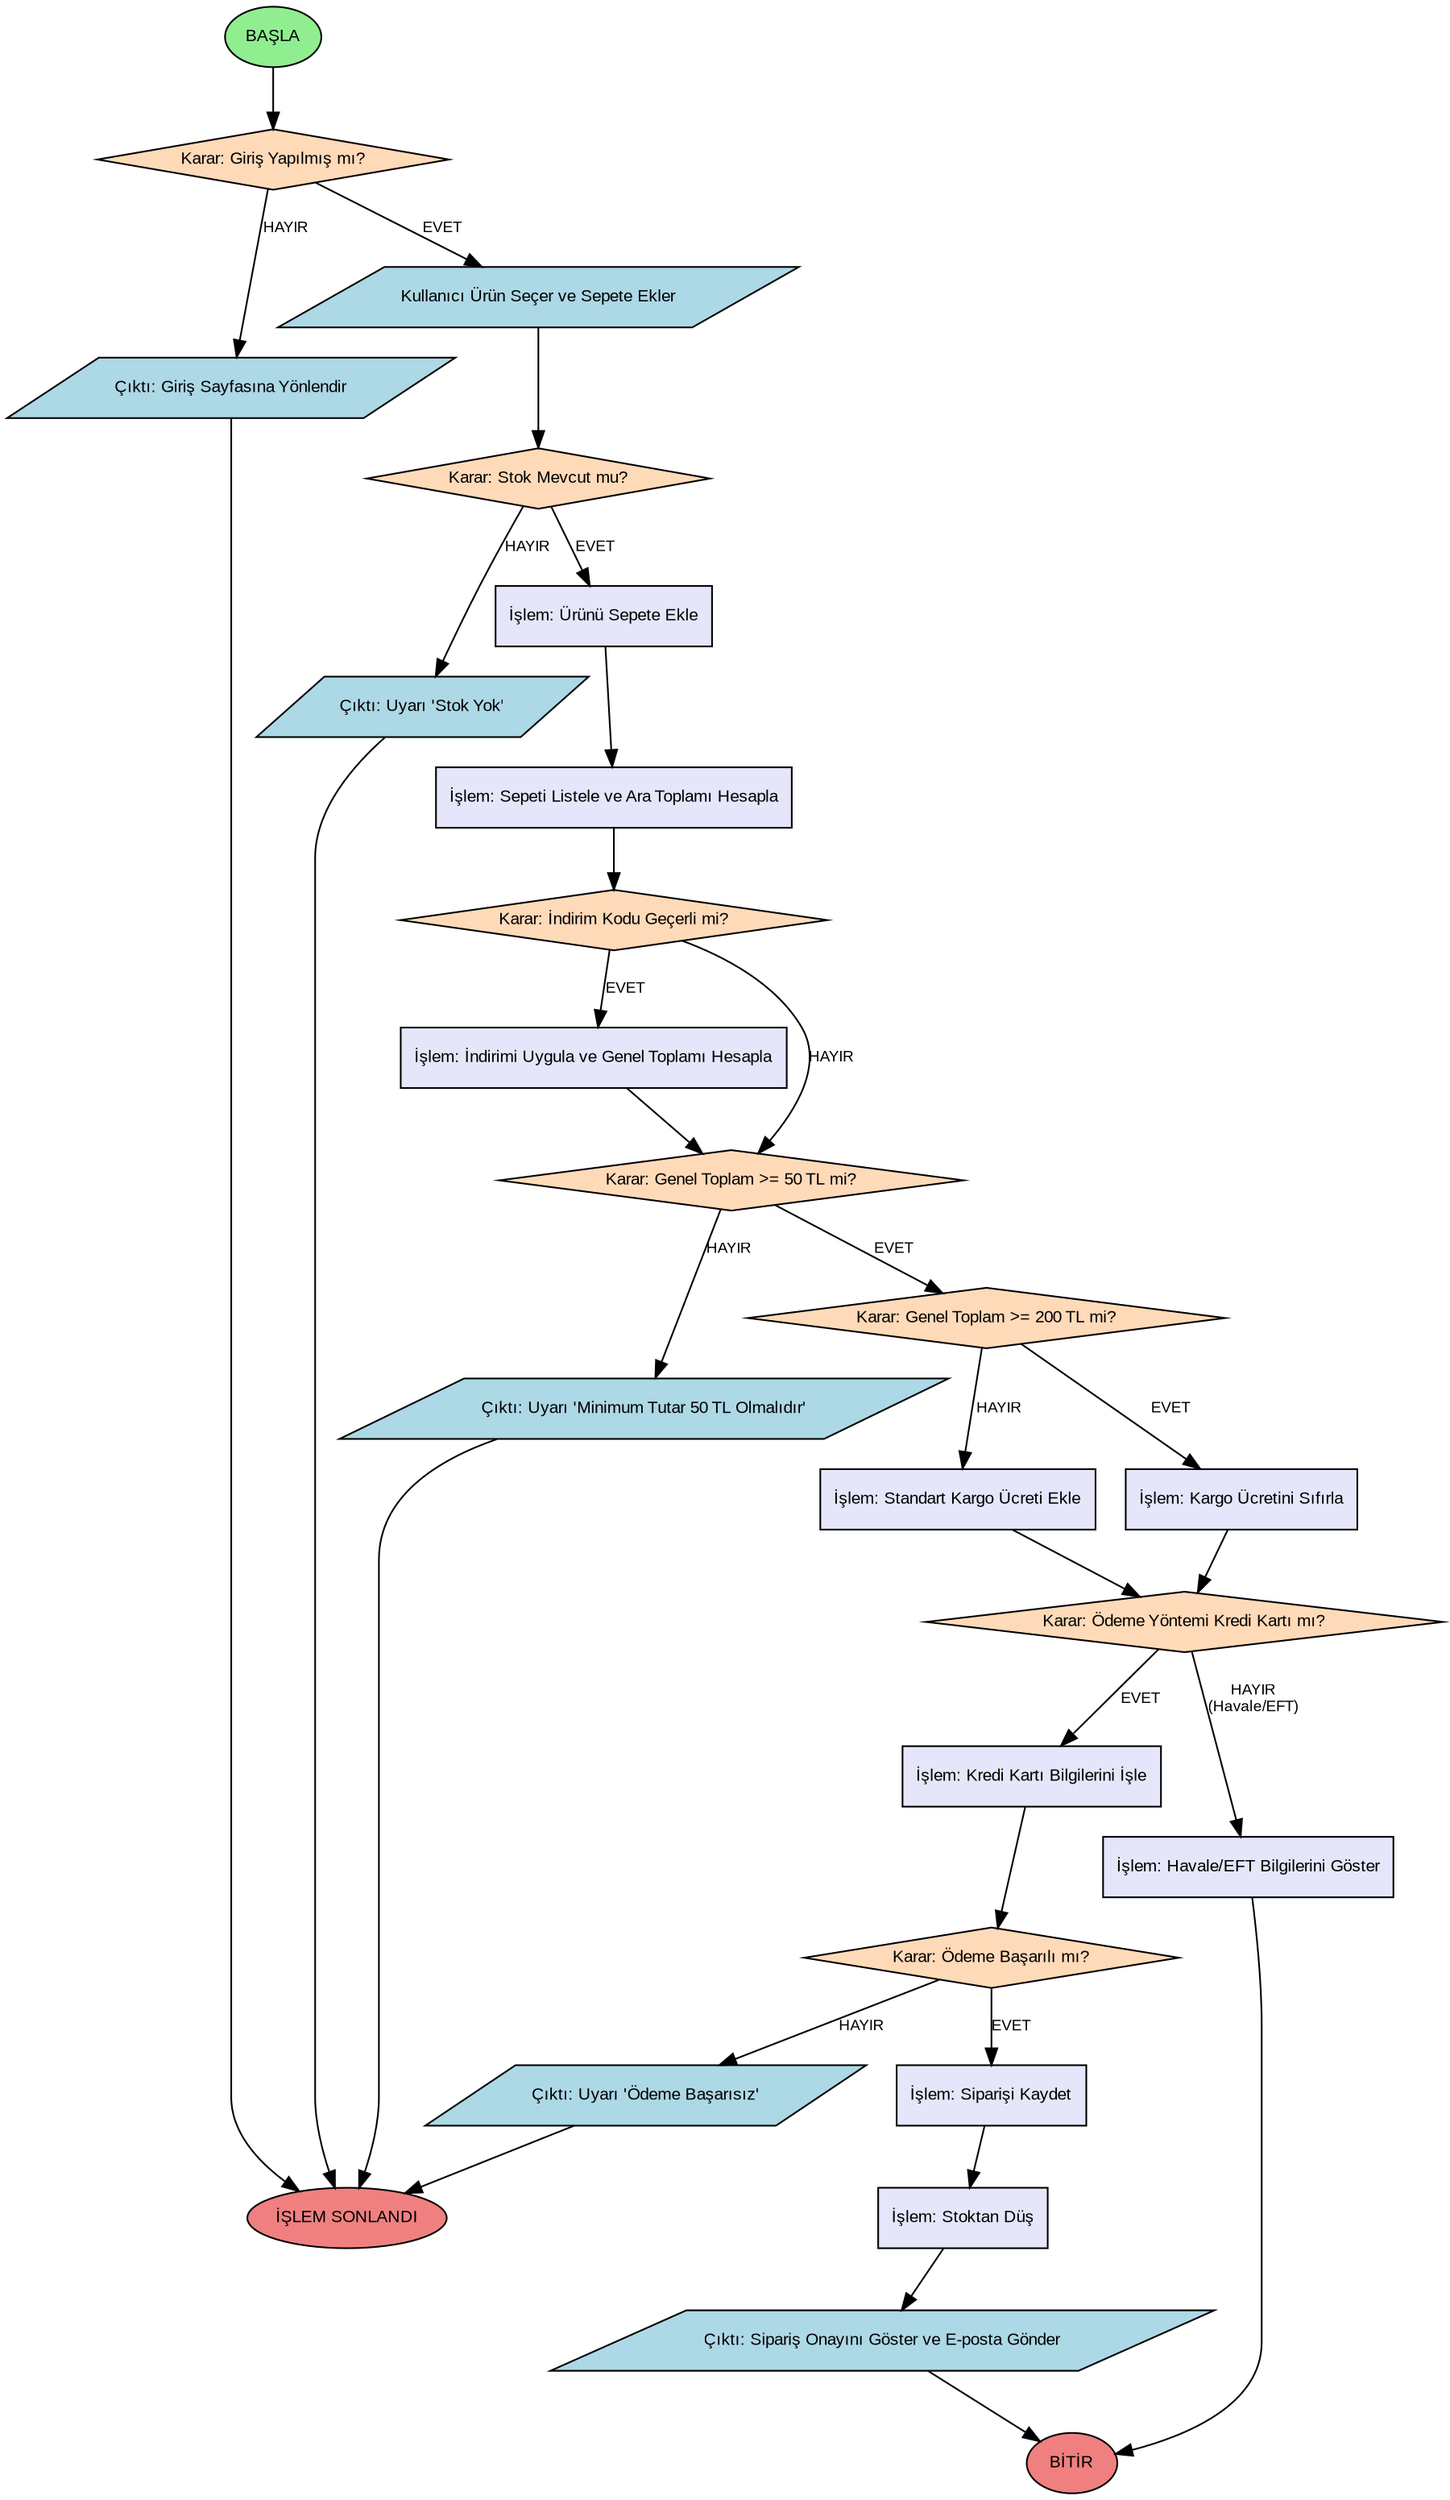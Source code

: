 digraph EcommerceFlow {
    // Grafik ayarları
    rankdir=TB;
    charset="UTF-8";
    graph [fontname="Arial"];
    node [fontname="Arial", fontsize=10];
    edge [fontname="Arial", fontsize=9];

    // Node (Düğüm) Şekilleri Tanımlaması
    // Başla/Bitir: oval
    start_node [shape=oval, style="filled", fillcolor="#90EE90", label="BAŞLA"];
    end_node [shape=oval, style="filled", fillcolor="#F08080", label="BİTİR"];
    end_node_hata [shape=oval, style="filled", fillcolor="#F08080", label="İŞLEM SONLANDI"];
    
    // Girdi/Çıktı: parallelogram
    girdi_urun_secimi [shape=parallelogram, style="filled", fillcolor="#ADD8E6", label="Kullanıcı Ürün Seçer ve Sepete Ekler"];
    cikti_giris_yonlendir [shape=parallelogram, style="filled", fillcolor="#ADD8E6", label="Çıktı: Giriş Sayfasına Yönlendir"];
    cikti_stok_yok [shape=parallelogram, style="filled", fillcolor="#ADD8E6", label="Çıktı: Uyarı 'Stok Yok'"];
    cikti_min_tutar_uyari [shape=parallelogram, style="filled", fillcolor="#ADD8E6", label="Çıktı: Uyarı 'Minimum Tutar 50 TL Olmalıdır'"];
    cikti_odeme_basarisiz [shape=parallelogram, style="filled", fillcolor="#ADD8E6", label="Çıktı: Uyarı 'Ödeme Başarısız'"];
    cikti_siparis_onay [shape=parallelogram, style="filled", fillcolor="#ADD8E6", label="Çıktı: Sipariş Onayını Göster ve E-posta Gönder"];
    
    // İşlem: box
    islem_sepete_ekle [shape=box, style="filled", fillcolor="#E6E6FA", label="İşlem: Ürünü Sepete Ekle"];
    islem_sepet_hesapla [shape=box, style="filled", fillcolor="#E6E6FA", label="İşlem: Sepeti Listele ve Ara Toplamı Hesapla"];
    islem_indirim_uygula [shape=box, style="filled", fillcolor="#E6E6FA", label="İşlem: İndirimi Uygula ve Genel Toplamı Hesapla"];
    islem_kargo_ekle [shape=box, style="filled", fillcolor="#E6E6FA", label="İşlem: Standart Kargo Ücreti Ekle"];
    islem_ucretsiz_kargo [shape=box, style="filled", fillcolor="#E6E6FA", label="İşlem: Kargo Ücretini Sıfırla"];
    islem_odeme_al [shape=box, style="filled", fillcolor="#E6E6FA", label="İşlem: Kredi Kartı Bilgilerini İşle"];
    islem_havale_goster [shape=box, style="filled", fillcolor="#E6E6FA", label="İşlem: Havale/EFT Bilgilerini Göster"];
    islem_siparisi_kaydet [shape=box, style="filled", fillcolor="#E6E6FA", label="İşlem: Siparişi Kaydet"];
    islem_stok_dus [shape=box, style="filled", fillcolor="#E6E6FA", label="İşlem: Stoktan Düş"];

    // Karar: diamond
    karar_giris [shape=diamond, style="filled", fillcolor="#FFDAB9", label="Karar: Giriş Yapılmış mı?"];
    karar_stok [shape=diamond, style="filled", fillcolor="#FFDAB9", label="Karar: Stok Mevcut mu?"];
    karar_indirim [shape=diamond, style="filled", fillcolor="#FFDAB9", label="Karar: İndirim Kodu Geçerli mi?"];
    karar_min_tutar [shape=diamond, style="filled", fillcolor="#FFDAB9", label="Karar: Genel Toplam >= 50 TL mi?"];
    karar_kargo [shape=diamond, style="filled", fillcolor="#FFDAB9", label="Karar: Genel Toplam >= 200 TL mi?"];
    karar_odeme_yontemi [shape=diamond, style="filled", fillcolor="#FFDAB9", label="Karar: Ödeme Yöntemi Kredi Kartı mı?"];
    karar_odeme_basarili [shape=diamond, style="filled", fillcolor="#FFDAB9", label="Karar: Ödeme Başarılı mı?"];


    // Akış Bağlantıları
    start_node -> karar_giris;
    karar_giris -> girdi_urun_secimi [label="EVET"];
    karar_giris -> cikti_giris_yonlendir [label="HAYIR"];
    cikti_giris_yonlendir -> end_node_hata;

    girdi_urun_secimi -> karar_stok;
    karar_stok -> islem_sepete_ekle [label="EVET"];
    karar_stok -> cikti_stok_yok [label="HAYIR"];
    cikti_stok_yok -> end_node_hata;

    islem_sepete_ekle -> islem_sepet_hesapla;
    islem_sepet_hesapla -> karar_indirim;
    karar_indirim -> islem_indirim_uygula [label="EVET"];
    karar_indirim -> karar_min_tutar [label="HAYIR"];
    
    islem_indirim_uygula -> karar_min_tutar;
    karar_min_tutar -> karar_kargo [label="EVET"];
    karar_min_tutar -> cikti_min_tutar_uyari [label="HAYIR"];
    cikti_min_tutar_uyari -> end_node_hata;
    
    karar_kargo -> islem_ucretsiz_kargo [label="EVET"];
    karar_kargo -> islem_kargo_ekle [label="HAYIR"];
    islem_ucretsiz_kargo -> karar_odeme_yontemi;
    islem_kargo_ekle -> karar_odeme_yontemi;

    karar_odeme_yontemi -> islem_odeme_al [label="EVET"];
    karar_odeme_yontemi -> islem_havale_goster [label="HAYIR\n(Havale/EFT)"];
    islem_havale_goster -> end_node; 
    
    islem_odeme_al -> karar_odeme_basarili;
    karar_odeme_basarili -> islem_siparisi_kaydet [label="EVET"];
    karar_odeme_basarili -> cikti_odeme_basarisiz [label="HAYIR"];
    cikti_odeme_basarisiz -> end_node_hata;
    
    islem_siparisi_kaydet -> islem_stok_dus;
    islem_stok_dus -> cikti_siparis_onay;
    cikti_siparis_onay -> end_node;
}
